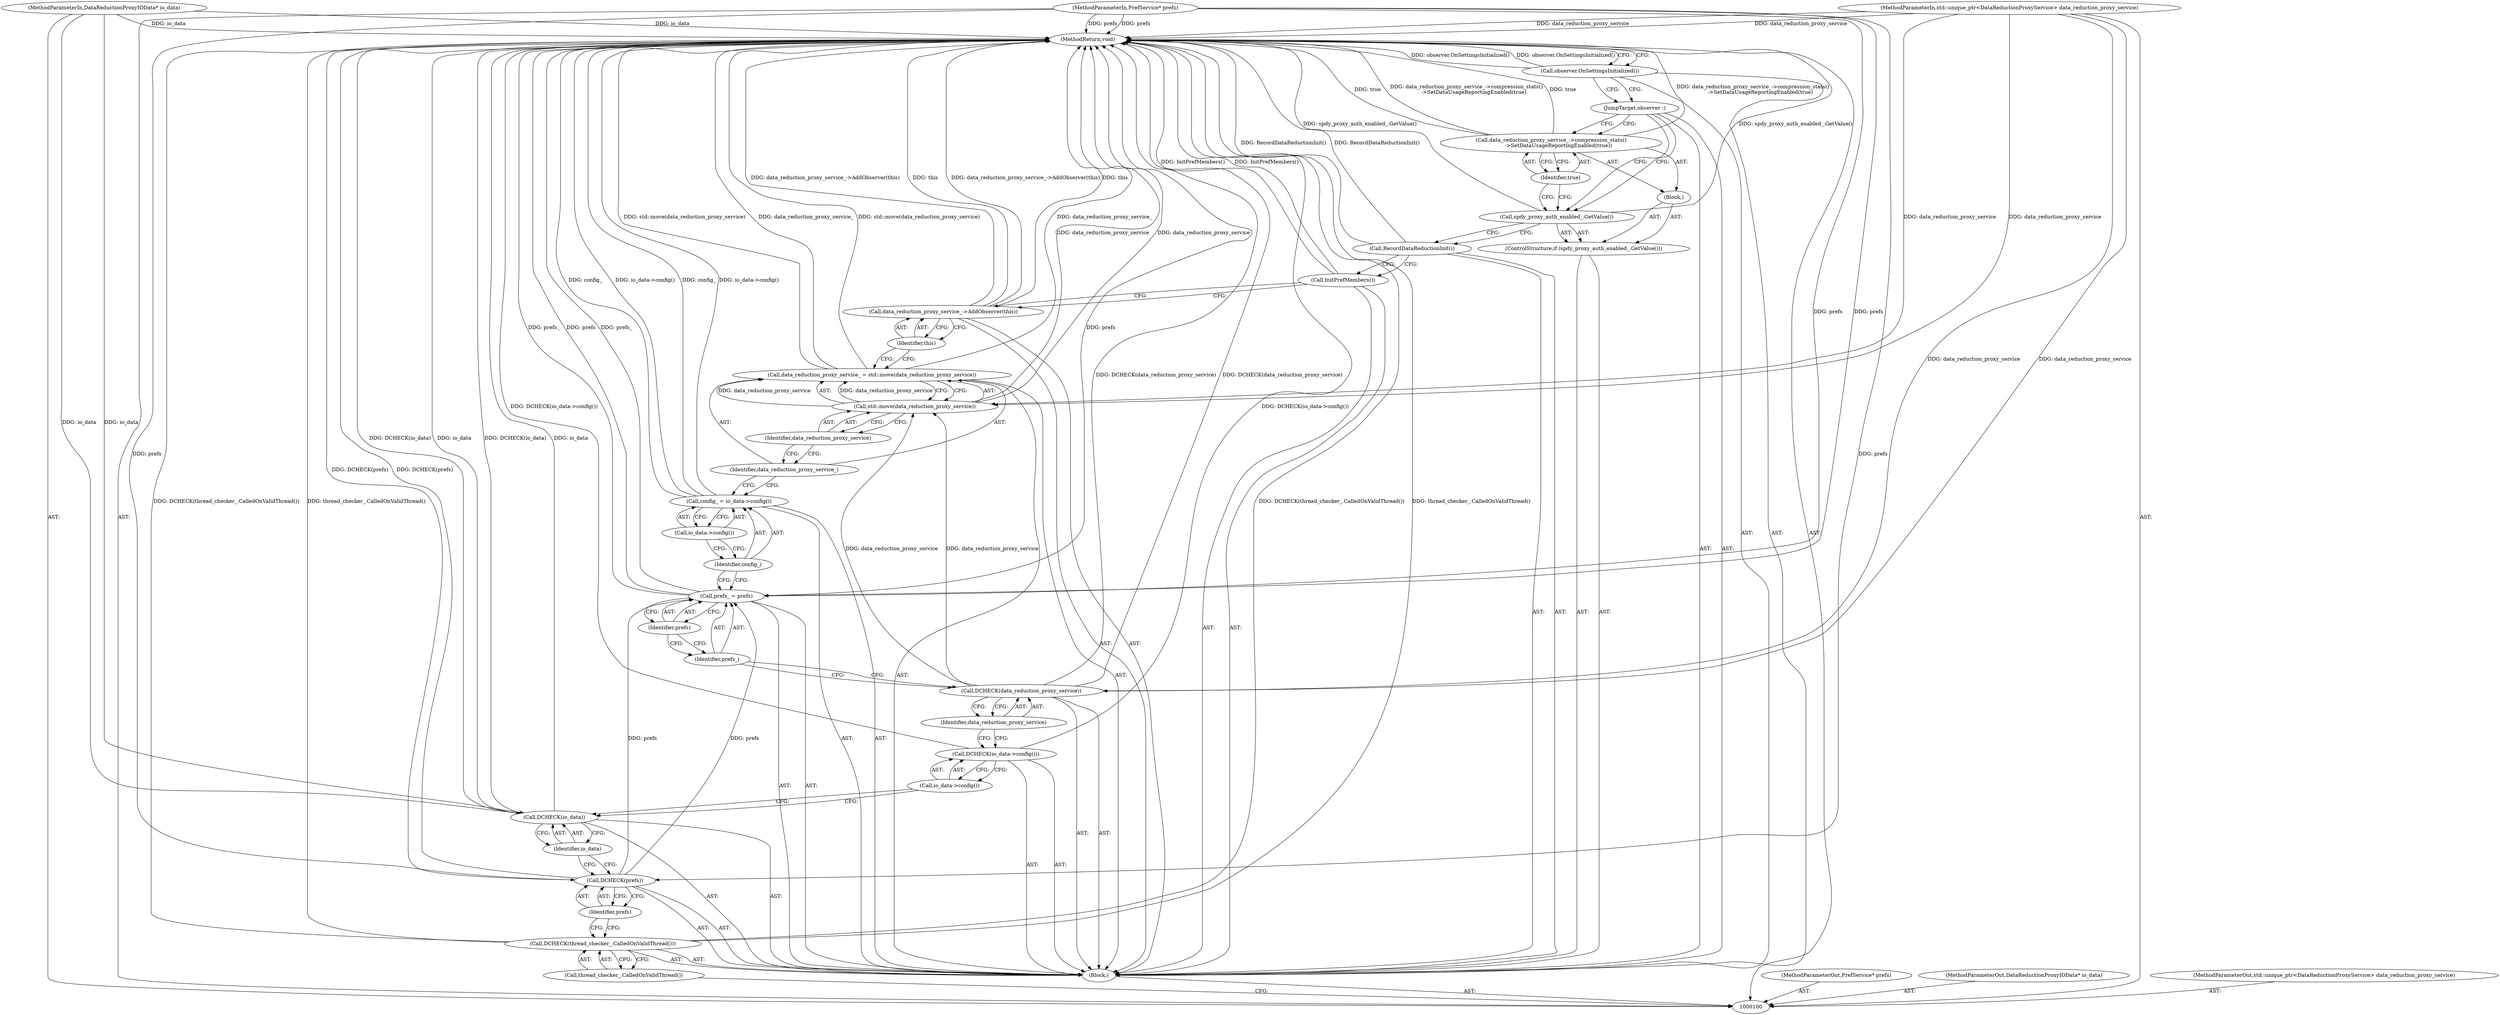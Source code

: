 digraph "1_Chrome_c995d4fe5e96f4d6d4a88b7867279b08e72d2579_4" {
"1000136" [label="(MethodReturn,void)"];
"1000117" [label="(Identifier,prefs)"];
"1000115" [label="(Call,prefs_ = prefs)"];
"1000116" [label="(Identifier,prefs_)"];
"1000120" [label="(Call,io_data->config())"];
"1000118" [label="(Call,config_ = io_data->config())"];
"1000119" [label="(Identifier,config_)"];
"1000121" [label="(Call,data_reduction_proxy_service_ = std::move(data_reduction_proxy_service))"];
"1000122" [label="(Identifier,data_reduction_proxy_service_)"];
"1000123" [label="(Call,std::move(data_reduction_proxy_service))"];
"1000124" [label="(Identifier,data_reduction_proxy_service)"];
"1000125" [label="(Call,data_reduction_proxy_service_->AddObserver(this))"];
"1000126" [label="(Identifier,this)"];
"1000127" [label="(Call,InitPrefMembers())"];
"1000128" [label="(Call,RecordDataReductionInit())"];
"1000129" [label="(ControlStructure,if (spdy_proxy_auth_enabled_.GetValue()))"];
"1000131" [label="(Block,)"];
"1000130" [label="(Call,spdy_proxy_auth_enabled_.GetValue())"];
"1000132" [label="(Call,data_reduction_proxy_service_->compression_stats()\n         ->SetDataUsageReportingEnabled(true))"];
"1000101" [label="(MethodParameterIn,PrefService* prefs)"];
"1000182" [label="(MethodParameterOut,PrefService* prefs)"];
"1000133" [label="(Identifier,true)"];
"1000134" [label="(JumpTarget,observer :)"];
"1000135" [label="(Call,observer.OnSettingsInitialized())"];
"1000102" [label="(MethodParameterIn,DataReductionProxyIOData* io_data)"];
"1000183" [label="(MethodParameterOut,DataReductionProxyIOData* io_data)"];
"1000103" [label="(MethodParameterIn,std::unique_ptr<DataReductionProxyService> data_reduction_proxy_service)"];
"1000184" [label="(MethodParameterOut,std::unique_ptr<DataReductionProxyService> data_reduction_proxy_service)"];
"1000104" [label="(Block,)"];
"1000105" [label="(Call,DCHECK(thread_checker_.CalledOnValidThread()))"];
"1000106" [label="(Call,thread_checker_.CalledOnValidThread())"];
"1000107" [label="(Call,DCHECK(prefs))"];
"1000108" [label="(Identifier,prefs)"];
"1000109" [label="(Call,DCHECK(io_data))"];
"1000110" [label="(Identifier,io_data)"];
"1000111" [label="(Call,DCHECK(io_data->config()))"];
"1000112" [label="(Call,io_data->config())"];
"1000113" [label="(Call,DCHECK(data_reduction_proxy_service))"];
"1000114" [label="(Identifier,data_reduction_proxy_service)"];
"1000136" -> "1000100"  [label="AST: "];
"1000136" -> "1000135"  [label="CFG: "];
"1000115" -> "1000136"  [label="DDG: prefs"];
"1000115" -> "1000136"  [label="DDG: prefs_"];
"1000125" -> "1000136"  [label="DDG: data_reduction_proxy_service_->AddObserver(this)"];
"1000125" -> "1000136"  [label="DDG: this"];
"1000107" -> "1000136"  [label="DDG: DCHECK(prefs)"];
"1000105" -> "1000136"  [label="DDG: DCHECK(thread_checker_.CalledOnValidThread())"];
"1000105" -> "1000136"  [label="DDG: thread_checker_.CalledOnValidThread()"];
"1000103" -> "1000136"  [label="DDG: data_reduction_proxy_service"];
"1000127" -> "1000136"  [label="DDG: InitPrefMembers()"];
"1000121" -> "1000136"  [label="DDG: data_reduction_proxy_service_"];
"1000121" -> "1000136"  [label="DDG: std::move(data_reduction_proxy_service)"];
"1000128" -> "1000136"  [label="DDG: RecordDataReductionInit()"];
"1000118" -> "1000136"  [label="DDG: config_"];
"1000118" -> "1000136"  [label="DDG: io_data->config()"];
"1000123" -> "1000136"  [label="DDG: data_reduction_proxy_service"];
"1000130" -> "1000136"  [label="DDG: spdy_proxy_auth_enabled_.GetValue()"];
"1000132" -> "1000136"  [label="DDG: data_reduction_proxy_service_->compression_stats()\n         ->SetDataUsageReportingEnabled(true)"];
"1000132" -> "1000136"  [label="DDG: true"];
"1000102" -> "1000136"  [label="DDG: io_data"];
"1000135" -> "1000136"  [label="DDG: observer.OnSettingsInitialized()"];
"1000113" -> "1000136"  [label="DDG: DCHECK(data_reduction_proxy_service)"];
"1000101" -> "1000136"  [label="DDG: prefs"];
"1000109" -> "1000136"  [label="DDG: io_data"];
"1000109" -> "1000136"  [label="DDG: DCHECK(io_data)"];
"1000111" -> "1000136"  [label="DDG: DCHECK(io_data->config())"];
"1000117" -> "1000115"  [label="AST: "];
"1000117" -> "1000116"  [label="CFG: "];
"1000115" -> "1000117"  [label="CFG: "];
"1000115" -> "1000104"  [label="AST: "];
"1000115" -> "1000117"  [label="CFG: "];
"1000116" -> "1000115"  [label="AST: "];
"1000117" -> "1000115"  [label="AST: "];
"1000119" -> "1000115"  [label="CFG: "];
"1000115" -> "1000136"  [label="DDG: prefs"];
"1000115" -> "1000136"  [label="DDG: prefs_"];
"1000107" -> "1000115"  [label="DDG: prefs"];
"1000101" -> "1000115"  [label="DDG: prefs"];
"1000116" -> "1000115"  [label="AST: "];
"1000116" -> "1000113"  [label="CFG: "];
"1000117" -> "1000116"  [label="CFG: "];
"1000120" -> "1000118"  [label="AST: "];
"1000120" -> "1000119"  [label="CFG: "];
"1000118" -> "1000120"  [label="CFG: "];
"1000118" -> "1000104"  [label="AST: "];
"1000118" -> "1000120"  [label="CFG: "];
"1000119" -> "1000118"  [label="AST: "];
"1000120" -> "1000118"  [label="AST: "];
"1000122" -> "1000118"  [label="CFG: "];
"1000118" -> "1000136"  [label="DDG: config_"];
"1000118" -> "1000136"  [label="DDG: io_data->config()"];
"1000119" -> "1000118"  [label="AST: "];
"1000119" -> "1000115"  [label="CFG: "];
"1000120" -> "1000119"  [label="CFG: "];
"1000121" -> "1000104"  [label="AST: "];
"1000121" -> "1000123"  [label="CFG: "];
"1000122" -> "1000121"  [label="AST: "];
"1000123" -> "1000121"  [label="AST: "];
"1000126" -> "1000121"  [label="CFG: "];
"1000121" -> "1000136"  [label="DDG: data_reduction_proxy_service_"];
"1000121" -> "1000136"  [label="DDG: std::move(data_reduction_proxy_service)"];
"1000123" -> "1000121"  [label="DDG: data_reduction_proxy_service"];
"1000122" -> "1000121"  [label="AST: "];
"1000122" -> "1000118"  [label="CFG: "];
"1000124" -> "1000122"  [label="CFG: "];
"1000123" -> "1000121"  [label="AST: "];
"1000123" -> "1000124"  [label="CFG: "];
"1000124" -> "1000123"  [label="AST: "];
"1000121" -> "1000123"  [label="CFG: "];
"1000123" -> "1000136"  [label="DDG: data_reduction_proxy_service"];
"1000123" -> "1000121"  [label="DDG: data_reduction_proxy_service"];
"1000113" -> "1000123"  [label="DDG: data_reduction_proxy_service"];
"1000103" -> "1000123"  [label="DDG: data_reduction_proxy_service"];
"1000124" -> "1000123"  [label="AST: "];
"1000124" -> "1000122"  [label="CFG: "];
"1000123" -> "1000124"  [label="CFG: "];
"1000125" -> "1000104"  [label="AST: "];
"1000125" -> "1000126"  [label="CFG: "];
"1000126" -> "1000125"  [label="AST: "];
"1000127" -> "1000125"  [label="CFG: "];
"1000125" -> "1000136"  [label="DDG: data_reduction_proxy_service_->AddObserver(this)"];
"1000125" -> "1000136"  [label="DDG: this"];
"1000126" -> "1000125"  [label="AST: "];
"1000126" -> "1000121"  [label="CFG: "];
"1000125" -> "1000126"  [label="CFG: "];
"1000127" -> "1000104"  [label="AST: "];
"1000127" -> "1000125"  [label="CFG: "];
"1000128" -> "1000127"  [label="CFG: "];
"1000127" -> "1000136"  [label="DDG: InitPrefMembers()"];
"1000128" -> "1000104"  [label="AST: "];
"1000128" -> "1000127"  [label="CFG: "];
"1000130" -> "1000128"  [label="CFG: "];
"1000128" -> "1000136"  [label="DDG: RecordDataReductionInit()"];
"1000129" -> "1000104"  [label="AST: "];
"1000130" -> "1000129"  [label="AST: "];
"1000131" -> "1000129"  [label="AST: "];
"1000131" -> "1000129"  [label="AST: "];
"1000132" -> "1000131"  [label="AST: "];
"1000130" -> "1000129"  [label="AST: "];
"1000130" -> "1000128"  [label="CFG: "];
"1000133" -> "1000130"  [label="CFG: "];
"1000134" -> "1000130"  [label="CFG: "];
"1000130" -> "1000136"  [label="DDG: spdy_proxy_auth_enabled_.GetValue()"];
"1000132" -> "1000131"  [label="AST: "];
"1000132" -> "1000133"  [label="CFG: "];
"1000133" -> "1000132"  [label="AST: "];
"1000134" -> "1000132"  [label="CFG: "];
"1000132" -> "1000136"  [label="DDG: data_reduction_proxy_service_->compression_stats()\n         ->SetDataUsageReportingEnabled(true)"];
"1000132" -> "1000136"  [label="DDG: true"];
"1000101" -> "1000100"  [label="AST: "];
"1000101" -> "1000136"  [label="DDG: prefs"];
"1000101" -> "1000107"  [label="DDG: prefs"];
"1000101" -> "1000115"  [label="DDG: prefs"];
"1000182" -> "1000100"  [label="AST: "];
"1000133" -> "1000132"  [label="AST: "];
"1000133" -> "1000130"  [label="CFG: "];
"1000132" -> "1000133"  [label="CFG: "];
"1000134" -> "1000104"  [label="AST: "];
"1000134" -> "1000132"  [label="CFG: "];
"1000134" -> "1000130"  [label="CFG: "];
"1000135" -> "1000134"  [label="CFG: "];
"1000135" -> "1000104"  [label="AST: "];
"1000135" -> "1000134"  [label="CFG: "];
"1000136" -> "1000135"  [label="CFG: "];
"1000135" -> "1000136"  [label="DDG: observer.OnSettingsInitialized()"];
"1000102" -> "1000100"  [label="AST: "];
"1000102" -> "1000136"  [label="DDG: io_data"];
"1000102" -> "1000109"  [label="DDG: io_data"];
"1000183" -> "1000100"  [label="AST: "];
"1000103" -> "1000100"  [label="AST: "];
"1000103" -> "1000136"  [label="DDG: data_reduction_proxy_service"];
"1000103" -> "1000113"  [label="DDG: data_reduction_proxy_service"];
"1000103" -> "1000123"  [label="DDG: data_reduction_proxy_service"];
"1000184" -> "1000100"  [label="AST: "];
"1000104" -> "1000100"  [label="AST: "];
"1000105" -> "1000104"  [label="AST: "];
"1000107" -> "1000104"  [label="AST: "];
"1000109" -> "1000104"  [label="AST: "];
"1000111" -> "1000104"  [label="AST: "];
"1000113" -> "1000104"  [label="AST: "];
"1000115" -> "1000104"  [label="AST: "];
"1000118" -> "1000104"  [label="AST: "];
"1000121" -> "1000104"  [label="AST: "];
"1000125" -> "1000104"  [label="AST: "];
"1000127" -> "1000104"  [label="AST: "];
"1000128" -> "1000104"  [label="AST: "];
"1000129" -> "1000104"  [label="AST: "];
"1000134" -> "1000104"  [label="AST: "];
"1000135" -> "1000104"  [label="AST: "];
"1000105" -> "1000104"  [label="AST: "];
"1000105" -> "1000106"  [label="CFG: "];
"1000106" -> "1000105"  [label="AST: "];
"1000108" -> "1000105"  [label="CFG: "];
"1000105" -> "1000136"  [label="DDG: DCHECK(thread_checker_.CalledOnValidThread())"];
"1000105" -> "1000136"  [label="DDG: thread_checker_.CalledOnValidThread()"];
"1000106" -> "1000105"  [label="AST: "];
"1000106" -> "1000100"  [label="CFG: "];
"1000105" -> "1000106"  [label="CFG: "];
"1000107" -> "1000104"  [label="AST: "];
"1000107" -> "1000108"  [label="CFG: "];
"1000108" -> "1000107"  [label="AST: "];
"1000110" -> "1000107"  [label="CFG: "];
"1000107" -> "1000136"  [label="DDG: DCHECK(prefs)"];
"1000101" -> "1000107"  [label="DDG: prefs"];
"1000107" -> "1000115"  [label="DDG: prefs"];
"1000108" -> "1000107"  [label="AST: "];
"1000108" -> "1000105"  [label="CFG: "];
"1000107" -> "1000108"  [label="CFG: "];
"1000109" -> "1000104"  [label="AST: "];
"1000109" -> "1000110"  [label="CFG: "];
"1000110" -> "1000109"  [label="AST: "];
"1000112" -> "1000109"  [label="CFG: "];
"1000109" -> "1000136"  [label="DDG: io_data"];
"1000109" -> "1000136"  [label="DDG: DCHECK(io_data)"];
"1000102" -> "1000109"  [label="DDG: io_data"];
"1000110" -> "1000109"  [label="AST: "];
"1000110" -> "1000107"  [label="CFG: "];
"1000109" -> "1000110"  [label="CFG: "];
"1000111" -> "1000104"  [label="AST: "];
"1000111" -> "1000112"  [label="CFG: "];
"1000112" -> "1000111"  [label="AST: "];
"1000114" -> "1000111"  [label="CFG: "];
"1000111" -> "1000136"  [label="DDG: DCHECK(io_data->config())"];
"1000112" -> "1000111"  [label="AST: "];
"1000112" -> "1000109"  [label="CFG: "];
"1000111" -> "1000112"  [label="CFG: "];
"1000113" -> "1000104"  [label="AST: "];
"1000113" -> "1000114"  [label="CFG: "];
"1000114" -> "1000113"  [label="AST: "];
"1000116" -> "1000113"  [label="CFG: "];
"1000113" -> "1000136"  [label="DDG: DCHECK(data_reduction_proxy_service)"];
"1000103" -> "1000113"  [label="DDG: data_reduction_proxy_service"];
"1000113" -> "1000123"  [label="DDG: data_reduction_proxy_service"];
"1000114" -> "1000113"  [label="AST: "];
"1000114" -> "1000111"  [label="CFG: "];
"1000113" -> "1000114"  [label="CFG: "];
}

